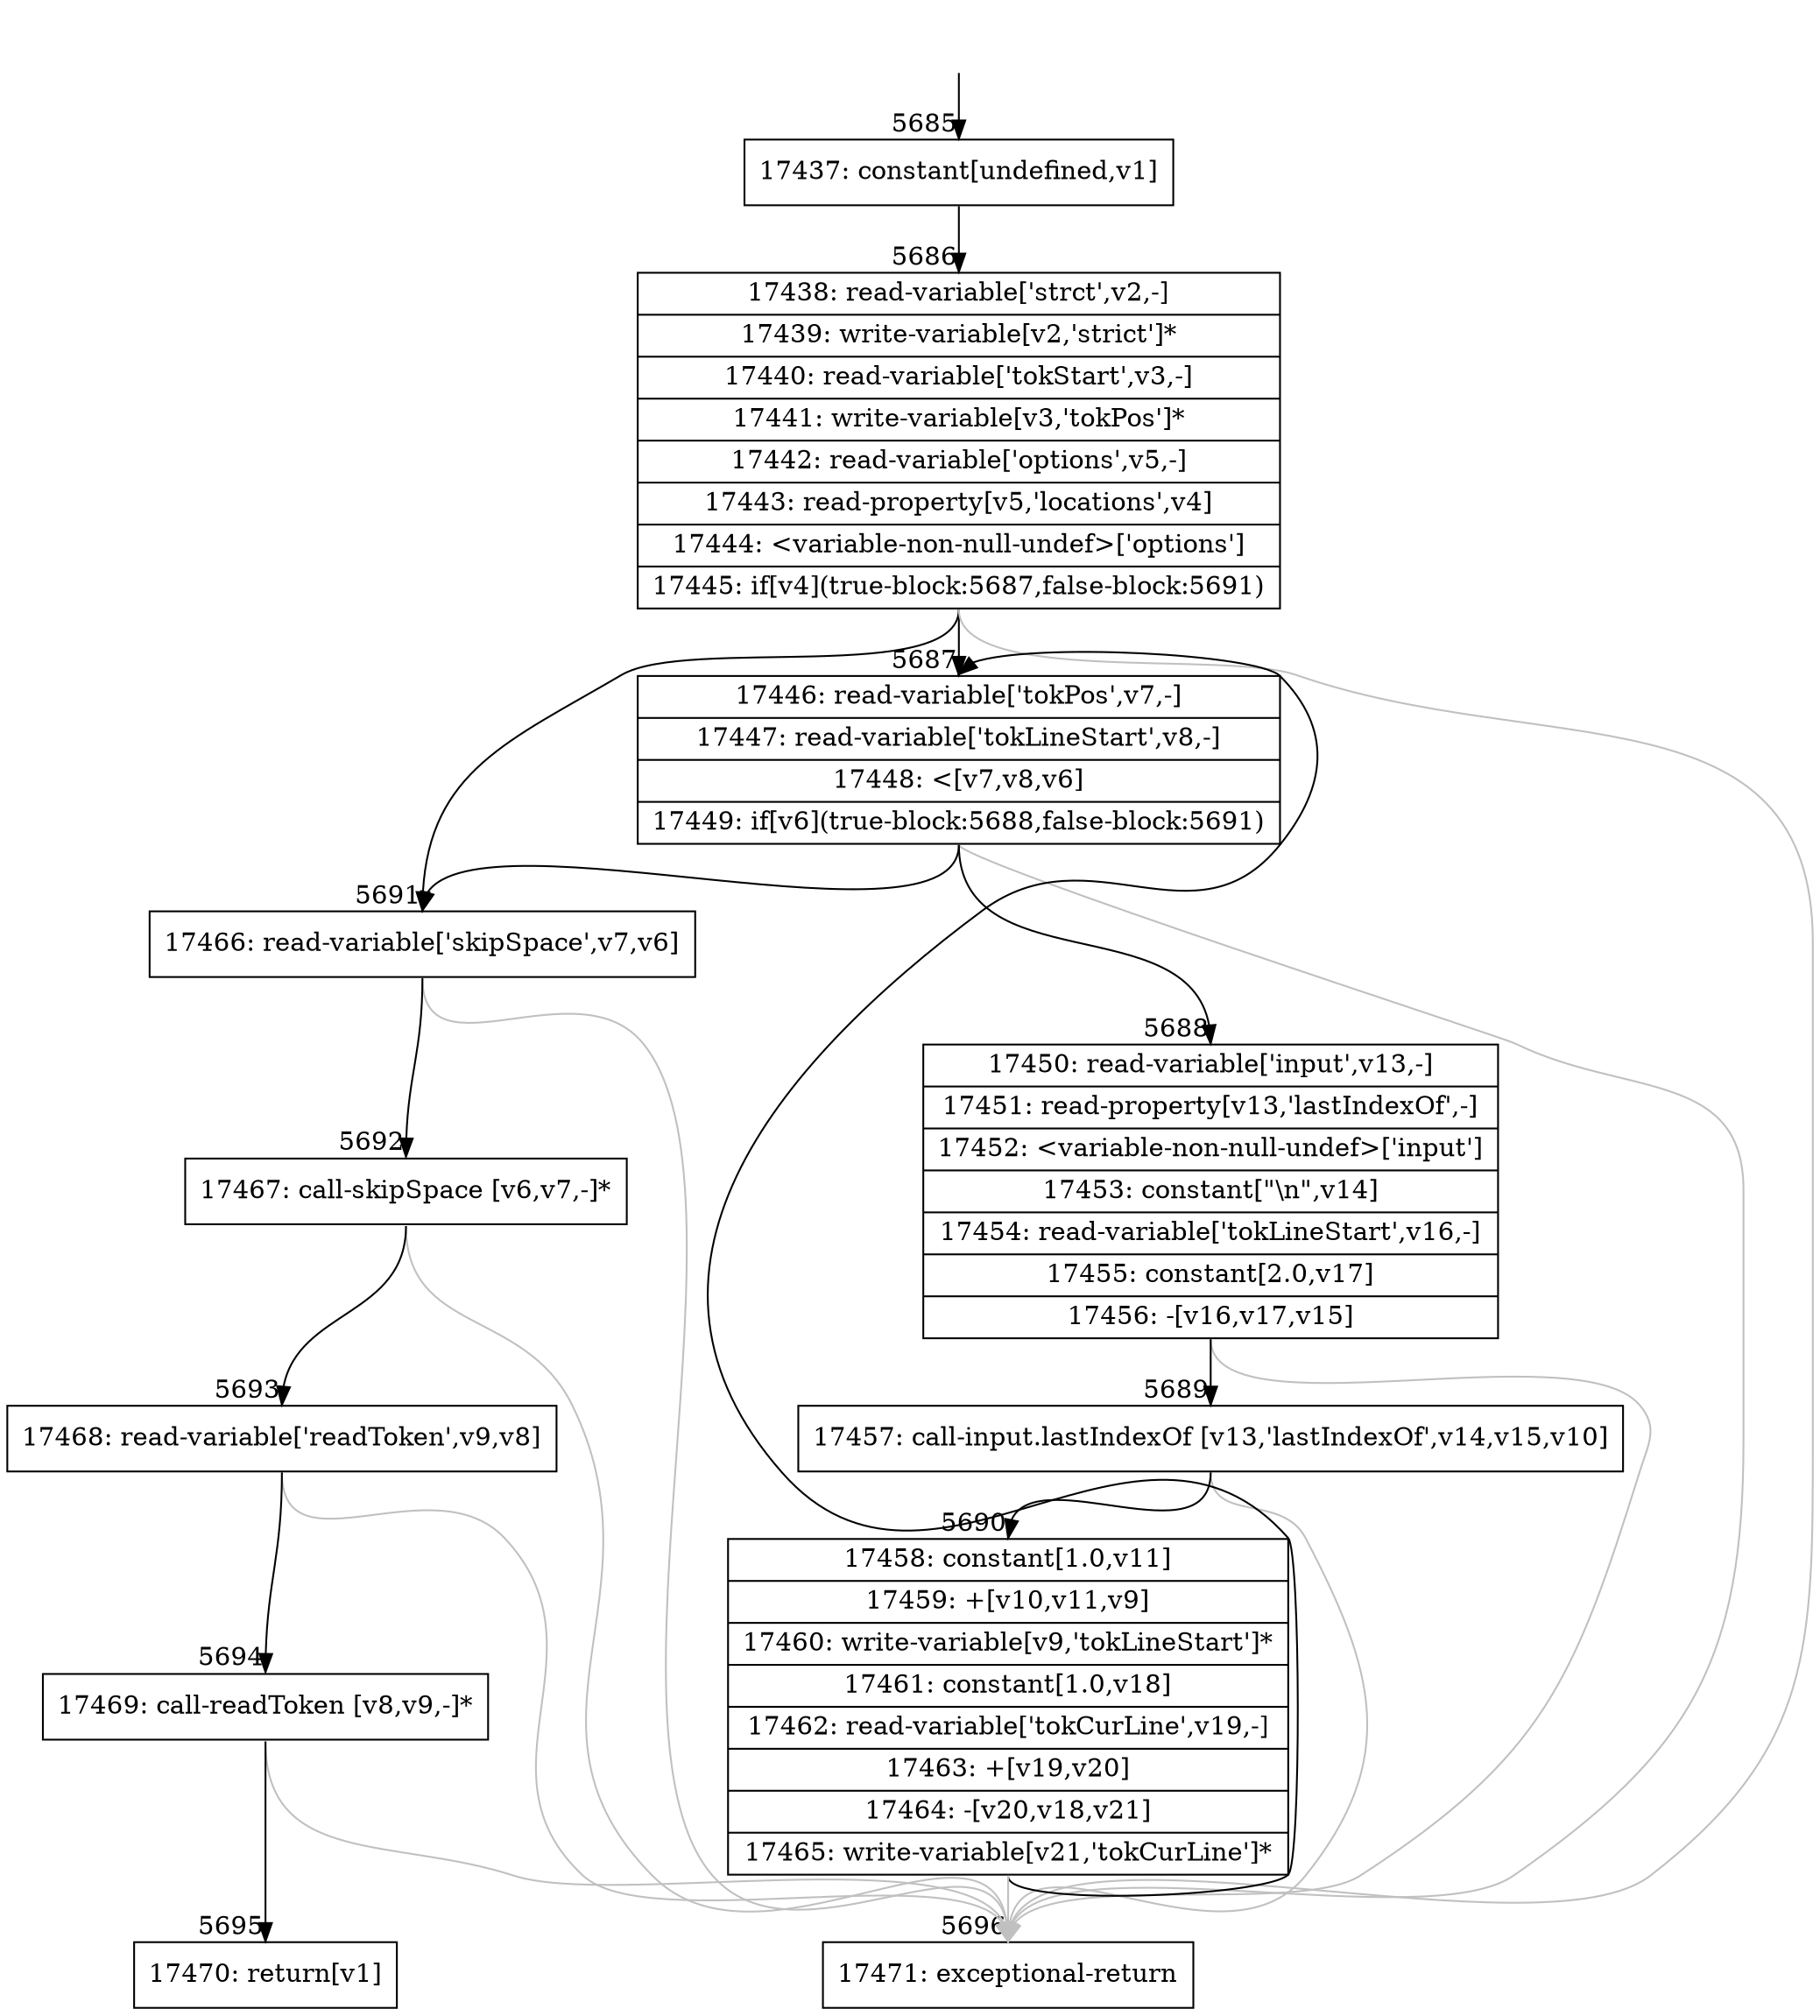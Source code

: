 digraph {
rankdir="TD"
BB_entry329[shape=none,label=""];
BB_entry329 -> BB5685 [tailport=s, headport=n, headlabel="    5685"]
BB5685 [shape=record label="{17437: constant[undefined,v1]}" ] 
BB5685 -> BB5686 [tailport=s, headport=n, headlabel="      5686"]
BB5686 [shape=record label="{17438: read-variable['strct',v2,-]|17439: write-variable[v2,'strict']*|17440: read-variable['tokStart',v3,-]|17441: write-variable[v3,'tokPos']*|17442: read-variable['options',v5,-]|17443: read-property[v5,'locations',v4]|17444: \<variable-non-null-undef\>['options']|17445: if[v4](true-block:5687,false-block:5691)}" ] 
BB5686 -> BB5687 [tailport=s, headport=n, headlabel="      5687"]
BB5686 -> BB5691 [tailport=s, headport=n, headlabel="      5691"]
BB5686 -> BB5696 [tailport=s, headport=n, color=gray, headlabel="      5696"]
BB5687 [shape=record label="{17446: read-variable['tokPos',v7,-]|17447: read-variable['tokLineStart',v8,-]|17448: \<[v7,v8,v6]|17449: if[v6](true-block:5688,false-block:5691)}" ] 
BB5687 -> BB5688 [tailport=s, headport=n, headlabel="      5688"]
BB5687 -> BB5691 [tailport=s, headport=n]
BB5687 -> BB5696 [tailport=s, headport=n, color=gray]
BB5688 [shape=record label="{17450: read-variable['input',v13,-]|17451: read-property[v13,'lastIndexOf',-]|17452: \<variable-non-null-undef\>['input']|17453: constant[\"\\n\",v14]|17454: read-variable['tokLineStart',v16,-]|17455: constant[2.0,v17]|17456: -[v16,v17,v15]}" ] 
BB5688 -> BB5689 [tailport=s, headport=n, headlabel="      5689"]
BB5688 -> BB5696 [tailport=s, headport=n, color=gray]
BB5689 [shape=record label="{17457: call-input.lastIndexOf [v13,'lastIndexOf',v14,v15,v10]}" ] 
BB5689 -> BB5690 [tailport=s, headport=n, headlabel="      5690"]
BB5689 -> BB5696 [tailport=s, headport=n, color=gray]
BB5690 [shape=record label="{17458: constant[1.0,v11]|17459: +[v10,v11,v9]|17460: write-variable[v9,'tokLineStart']*|17461: constant[1.0,v18]|17462: read-variable['tokCurLine',v19,-]|17463: +[v19,v20]|17464: -[v20,v18,v21]|17465: write-variable[v21,'tokCurLine']*}" ] 
BB5690 -> BB5687 [tailport=s, headport=n]
BB5690 -> BB5696 [tailport=s, headport=n, color=gray]
BB5691 [shape=record label="{17466: read-variable['skipSpace',v7,v6]}" ] 
BB5691 -> BB5692 [tailport=s, headport=n, headlabel="      5692"]
BB5691 -> BB5696 [tailport=s, headport=n, color=gray]
BB5692 [shape=record label="{17467: call-skipSpace [v6,v7,-]*}" ] 
BB5692 -> BB5693 [tailport=s, headport=n, headlabel="      5693"]
BB5692 -> BB5696 [tailport=s, headport=n, color=gray]
BB5693 [shape=record label="{17468: read-variable['readToken',v9,v8]}" ] 
BB5693 -> BB5694 [tailport=s, headport=n, headlabel="      5694"]
BB5693 -> BB5696 [tailport=s, headport=n, color=gray]
BB5694 [shape=record label="{17469: call-readToken [v8,v9,-]*}" ] 
BB5694 -> BB5695 [tailport=s, headport=n, headlabel="      5695"]
BB5694 -> BB5696 [tailport=s, headport=n, color=gray]
BB5695 [shape=record label="{17470: return[v1]}" ] 
BB5696 [shape=record label="{17471: exceptional-return}" ] 
//#$~ 5737
}
